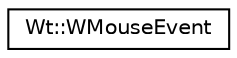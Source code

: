 digraph "Graphical Class Hierarchy"
{
 // LATEX_PDF_SIZE
  edge [fontname="Helvetica",fontsize="10",labelfontname="Helvetica",labelfontsize="10"];
  node [fontname="Helvetica",fontsize="10",shape=record];
  rankdir="LR";
  Node0 [label="Wt::WMouseEvent",height=0.2,width=0.4,color="black", fillcolor="white", style="filled",URL="$classWt_1_1WMouseEvent.html",tooltip="A class providing details for a mouse event."];
}
